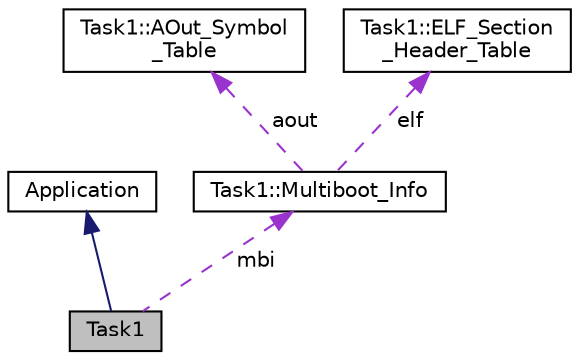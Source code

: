 digraph "Task1"
{
  bgcolor="transparent";
  edge [fontname="Helvetica",fontsize="10",labelfontname="Helvetica",labelfontsize="10"];
  node [fontname="Helvetica",fontsize="10",shape=record];
  Node1 [label="Task1",height=0.2,width=0.4,color="black", fillcolor="grey75", style="filled", fontcolor="black"];
  Node2 -> Node1 [dir="back",color="midnightblue",fontsize="10",style="solid",fontname="Helvetica"];
  Node2 [label="Application",height=0.2,width=0.4,color="black",URL="$classApplication.html",tooltip="Basis of OOStuBs-Applications. "];
  Node3 -> Node1 [dir="back",color="darkorchid3",fontsize="10",style="dashed",label=" mbi" ,fontname="Helvetica"];
  Node3 [label="Task1::Multiboot_Info",height=0.2,width=0.4,color="black",URL="$structTask1_1_1Multiboot__Info.html",tooltip="Multiboot information. "];
  Node4 -> Node3 [dir="back",color="darkorchid3",fontsize="10",style="dashed",label=" aout" ,fontname="Helvetica"];
  Node4 [label="Task1::AOut_Symbol\l_Table",height=0.2,width=0.4,color="black",URL="$structTask1_1_1AOut__Symbol__Table.html",tooltip="Symbol table for a.out executables. "];
  Node5 -> Node3 [dir="back",color="darkorchid3",fontsize="10",style="dashed",label=" elf" ,fontname="Helvetica"];
  Node5 [label="Task1::ELF_Section\l_Header_Table",height=0.2,width=0.4,color="black",URL="$structTask1_1_1ELF__Section__Header__Table.html",tooltip="Section header table for ELF executables. "];
}
